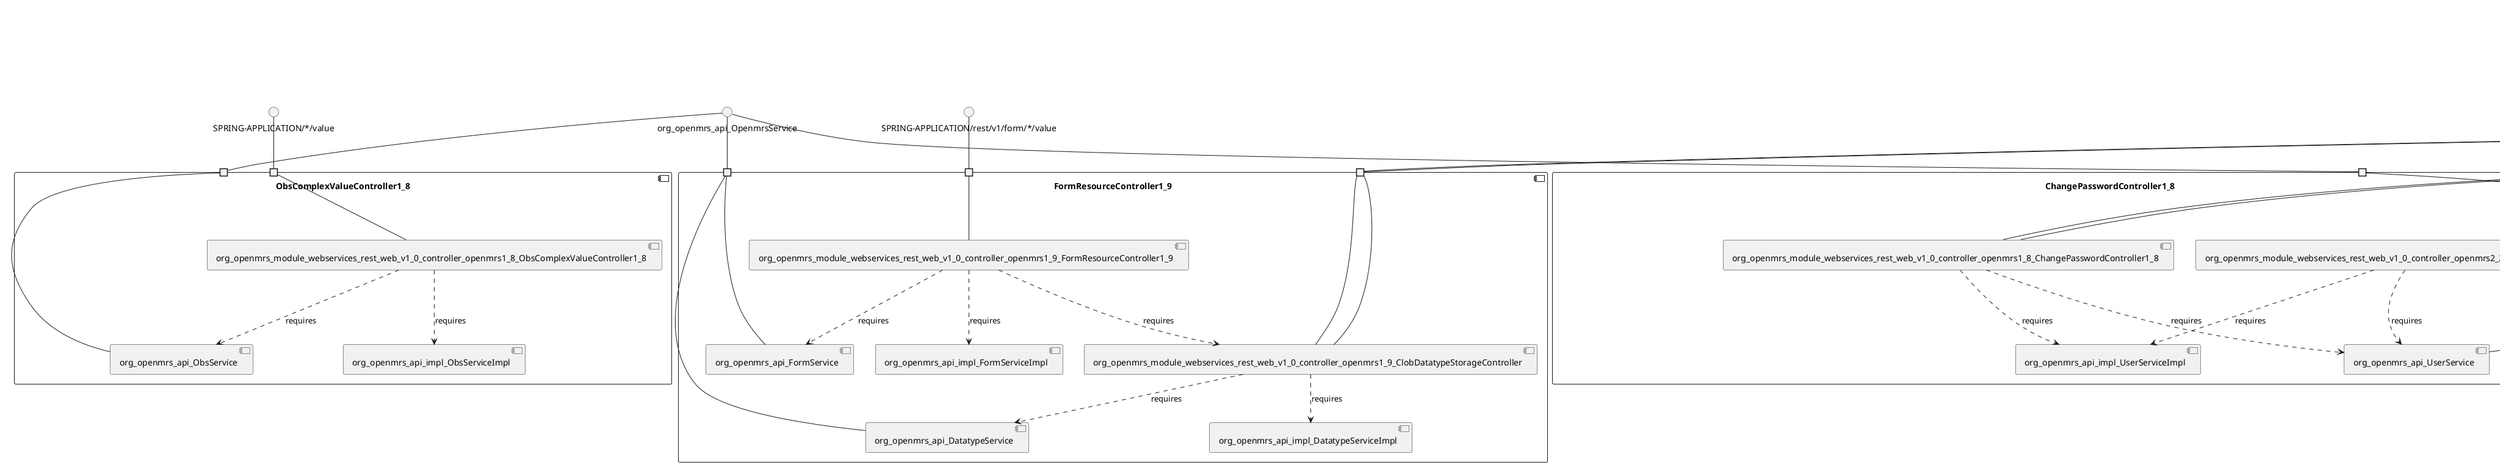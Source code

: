 @startuml
skinparam fixCircleLabelOverlapping true
skinparam componentStyle uml2
component "AddressTemplateController2_0\n\n\n\n\n\n" {
[org_openmrs_module_webservices_rest_web_v1_0_controller_openmrs2_0_AddressTemplateController2_0]
portin " " as AddressTemplateController2_0_requires_SPRING_APPLICATION_
portin " " as AddressTemplateController2_0_requires_SPRING_APPLICATION_
"AddressTemplateController2_0_requires_SPRING_APPLICATION_"--[org_openmrs_module_webservices_rest_web_v1_0_controller_openmrs2_0_AddressTemplateController2_0]
"AddressTemplateController2_0_requires_SPRING_APPLICATION_"--[org_openmrs_module_webservices_rest_web_v1_0_controller_openmrs2_0_AddressTemplateController2_0]
}
interface "SPRING-APPLICATION/" as interface.SPRING_APPLICATION_
interface.SPRING_APPLICATION_--"AddressTemplateController2_0_requires_SPRING_APPLICATION_"
interface "SPRING-APPLICATION/" as interface.SPRING_APPLICATION_
interface.SPRING_APPLICATION_--"AddressTemplateController2_0_requires_SPRING_APPLICATION_"
component "BaseRestController\n\n\n\n\n\n" {
[org_openmrs_module_webservices_rest_web_v1_0_controller_BaseRestController]
}
component "ChangePasswordController1_8\n\n\n\n\n\n" {
[org_openmrs_module_webservices_rest_web_v1_0_controller_openmrs2_2_PasswordResetController2_2]
[org_openmrs_api_UserService]
[org_openmrs_module_webservices_rest_web_v1_0_controller_openmrs1_8_ChangePasswordController1_8]
[org_openmrs_api_impl_UserServiceImpl]
portin " " as ChangePasswordController1_8_requires_SPRING_APPLICATION_
portin " " as ChangePasswordController1_8_requires_SPRING_APPLICATION_
portin " " as ChangePasswordController1_8_requires_org_openmrs_api_OpenmrsService
portin " " as ChangePasswordController1_8_requires_SPRING_APPLICATION_
[org_openmrs_module_webservices_rest_web_v1_0_controller_openmrs1_8_ChangePasswordController1_8]..>[org_openmrs_api_UserService] : requires
[org_openmrs_module_webservices_rest_web_v1_0_controller_openmrs2_2_PasswordResetController2_2]..>[org_openmrs_api_impl_UserServiceImpl] : requires
[org_openmrs_module_webservices_rest_web_v1_0_controller_openmrs2_2_PasswordResetController2_2]..>[org_openmrs_api_UserService] : requires
[org_openmrs_module_webservices_rest_web_v1_0_controller_openmrs1_8_ChangePasswordController1_8]..>[org_openmrs_api_impl_UserServiceImpl] : requires
"ChangePasswordController1_8_requires_SPRING_APPLICATION_"--[org_openmrs_module_webservices_rest_web_v1_0_controller_openmrs1_8_ChangePasswordController1_8]
"ChangePasswordController1_8_requires_SPRING_APPLICATION_"--[org_openmrs_module_webservices_rest_web_v1_0_controller_openmrs2_2_PasswordResetController2_2]
"ChangePasswordController1_8_requires_SPRING_APPLICATION_"--[org_openmrs_module_webservices_rest_web_v1_0_controller_openmrs1_8_ChangePasswordController1_8]
"ChangePasswordController1_8_requires_org_openmrs_api_OpenmrsService"--[org_openmrs_api_UserService]
"ChangePasswordController1_8_requires_SPRING_APPLICATION_"--[org_openmrs_module_webservices_rest_web_v1_0_controller_openmrs2_2_PasswordResetController2_2]
}
interface "SPRING-APPLICATION/" as interface.SPRING_APPLICATION_
interface.SPRING_APPLICATION_--"ChangePasswordController1_8_requires_SPRING_APPLICATION_"
interface "SPRING-APPLICATION/" as interface.SPRING_APPLICATION_
interface.SPRING_APPLICATION_--"ChangePasswordController1_8_requires_SPRING_APPLICATION_"
interface "SPRING-APPLICATION/" as interface.SPRING_APPLICATION_
interface.SPRING_APPLICATION_--"ChangePasswordController1_8_requires_SPRING_APPLICATION_"
interface "org_openmrs_api_OpenmrsService" as interface.org_openmrs_api_OpenmrsService
interface.org_openmrs_api_OpenmrsService--"ChangePasswordController1_8_requires_org_openmrs_api_OpenmrsService"
component "ConceptReferenceController1_9\n\n\n\n\n\n" {
[org_openmrs_module_webservices_rest_web_v1_0_controller_openmrs1_9_ConceptReferenceController1_9]
portin " " as ConceptReferenceController1_9_requires_SPRING_APPLICATION_
portin " " as ConceptReferenceController1_9_requires_SPRING_APPLICATION_
"ConceptReferenceController1_9_requires_SPRING_APPLICATION_"--[org_openmrs_module_webservices_rest_web_v1_0_controller_openmrs1_9_ConceptReferenceController1_9]
"ConceptReferenceController1_9_requires_SPRING_APPLICATION_"--[org_openmrs_module_webservices_rest_web_v1_0_controller_openmrs1_9_ConceptReferenceController1_9]
}
interface "SPRING-APPLICATION/" as interface.SPRING_APPLICATION_
interface.SPRING_APPLICATION_--"ConceptReferenceController1_9_requires_SPRING_APPLICATION_"
interface "SPRING-APPLICATION/" as interface.SPRING_APPLICATION_
interface.SPRING_APPLICATION_--"ConceptReferenceController1_9_requires_SPRING_APPLICATION_"
component "FormResourceController1_9\n\n\n\n\n\n" {
[org_openmrs_api_impl_FormServiceImpl]
[org_openmrs_module_webservices_rest_web_v1_0_controller_openmrs1_9_ClobDatatypeStorageController]
[org_openmrs_api_impl_DatatypeServiceImpl]
[org_openmrs_api_DatatypeService]
[org_openmrs_api_FormService]
[org_openmrs_module_webservices_rest_web_v1_0_controller_openmrs1_9_FormResourceController1_9]
portin " " as FormResourceController1_9_requires_org_openmrs_api_OpenmrsService
portin " " as FormResourceController1_9_requires_SPRING_APPLICATION_rest_v1_form_value
portin " " as FormResourceController1_9_requires_SPRING_APPLICATION_
portin " " as FormResourceController1_9_requires_SPRING_APPLICATION_
[org_openmrs_module_webservices_rest_web_v1_0_controller_openmrs1_9_FormResourceController1_9]..>[org_openmrs_module_webservices_rest_web_v1_0_controller_openmrs1_9_ClobDatatypeStorageController] : requires
[org_openmrs_module_webservices_rest_web_v1_0_controller_openmrs1_9_ClobDatatypeStorageController]..>[org_openmrs_api_DatatypeService] : requires
[org_openmrs_module_webservices_rest_web_v1_0_controller_openmrs1_9_ClobDatatypeStorageController]..>[org_openmrs_api_impl_DatatypeServiceImpl] : requires
[org_openmrs_module_webservices_rest_web_v1_0_controller_openmrs1_9_FormResourceController1_9]..>[org_openmrs_api_impl_FormServiceImpl] : requires
[org_openmrs_module_webservices_rest_web_v1_0_controller_openmrs1_9_FormResourceController1_9]..>[org_openmrs_api_FormService] : requires
"FormResourceController1_9_requires_SPRING_APPLICATION_"--[org_openmrs_module_webservices_rest_web_v1_0_controller_openmrs1_9_ClobDatatypeStorageController]
"FormResourceController1_9_requires_org_openmrs_api_OpenmrsService"--[org_openmrs_api_FormService]
"FormResourceController1_9_requires_SPRING_APPLICATION_"--[org_openmrs_module_webservices_rest_web_v1_0_controller_openmrs1_9_ClobDatatypeStorageController]
"FormResourceController1_9_requires_org_openmrs_api_OpenmrsService"--[org_openmrs_api_DatatypeService]
"FormResourceController1_9_requires_SPRING_APPLICATION_rest_v1_form_value"--[org_openmrs_module_webservices_rest_web_v1_0_controller_openmrs1_9_FormResourceController1_9]
}
interface "SPRING-APPLICATION/" as interface.SPRING_APPLICATION_
interface.SPRING_APPLICATION_--"FormResourceController1_9_requires_SPRING_APPLICATION_"
interface "SPRING-APPLICATION/" as interface.SPRING_APPLICATION_
interface.SPRING_APPLICATION_--"FormResourceController1_9_requires_SPRING_APPLICATION_"
interface "SPRING-APPLICATION/rest/v1/form/*/value" as interface.SPRING_APPLICATION_rest_v1_form_value
interface.SPRING_APPLICATION_rest_v1_form_value--"FormResourceController1_9_requires_SPRING_APPLICATION_rest_v1_form_value"
interface "org_openmrs_api_OpenmrsService" as interface.org_openmrs_api_OpenmrsService
interface.org_openmrs_api_OpenmrsService--"FormResourceController1_9_requires_org_openmrs_api_OpenmrsService"
component "ImplementationIdController2_0\n\n\n\n\n\n" {
[org_openmrs_module_webservices_rest_web_v1_0_controller_openmrs2_0_ImplementationIdController2_0]
portin " " as ImplementationIdController2_0_requires_SPRING_APPLICATION_
portin " " as ImplementationIdController2_0_requires_SPRING_APPLICATION_
"ImplementationIdController2_0_requires_SPRING_APPLICATION_"--[org_openmrs_module_webservices_rest_web_v1_0_controller_openmrs2_0_ImplementationIdController2_0]
"ImplementationIdController2_0_requires_SPRING_APPLICATION_"--[org_openmrs_module_webservices_rest_web_v1_0_controller_openmrs2_0_ImplementationIdController2_0]
}
interface "SPRING-APPLICATION/" as interface.SPRING_APPLICATION_
interface.SPRING_APPLICATION_--"ImplementationIdController2_0_requires_SPRING_APPLICATION_"
interface "SPRING-APPLICATION/" as interface.SPRING_APPLICATION_
interface.SPRING_APPLICATION_--"ImplementationIdController2_0_requires_SPRING_APPLICATION_"
component "LocaleAndThemeConfigurationController2_0\n\n\n\n\n\n" {
[org_openmrs_module_webservices_rest_web_v1_0_controller_openmrs2_0_LocaleAndThemeConfigurationController2_0]
portin " " as LocaleAndThemeConfigurationController2_0_requires_SPRING_APPLICATION_
"LocaleAndThemeConfigurationController2_0_requires_SPRING_APPLICATION_"--[org_openmrs_module_webservices_rest_web_v1_0_controller_openmrs2_0_LocaleAndThemeConfigurationController2_0]
}
interface "SPRING-APPLICATION/" as interface.SPRING_APPLICATION_
interface.SPRING_APPLICATION_--"LocaleAndThemeConfigurationController2_0_requires_SPRING_APPLICATION_"
component "LoggedInUsersController2_0\n\n\n\n\n\n" {
[org_openmrs_module_webservices_rest_web_v1_0_controller_openmrs2_0_LoggedInUsersController2_0]
portin " " as LoggedInUsersController2_0_requires_SPRING_APPLICATION_
portin " " as LoggedInUsersController2_0_requires_SPRING_APPLICATION_
"LoggedInUsersController2_0_requires_SPRING_APPLICATION_"--[org_openmrs_module_webservices_rest_web_v1_0_controller_openmrs2_0_LoggedInUsersController2_0]
"LoggedInUsersController2_0_requires_SPRING_APPLICATION_"--[org_openmrs_module_webservices_rest_web_v1_0_controller_openmrs2_0_LoggedInUsersController2_0]
}
interface "SPRING-APPLICATION/" as interface.SPRING_APPLICATION_
interface.SPRING_APPLICATION_--"LoggedInUsersController2_0_requires_SPRING_APPLICATION_"
interface "SPRING-APPLICATION/" as interface.SPRING_APPLICATION_
interface.SPRING_APPLICATION_--"LoggedInUsersController2_0_requires_SPRING_APPLICATION_"
component "NameTemplateController2_0\n\n\n\n\n\n" {
[org_openmrs_module_webservices_rest_web_v1_0_controller_openmrs2_0_NameTemplateController2_0]
portin " " as NameTemplateController2_0_requires_SPRING_APPLICATION_
portin " " as NameTemplateController2_0_requires_SPRING_APPLICATION_
"NameTemplateController2_0_requires_SPRING_APPLICATION_"--[org_openmrs_module_webservices_rest_web_v1_0_controller_openmrs2_0_NameTemplateController2_0]
"NameTemplateController2_0_requires_SPRING_APPLICATION_"--[org_openmrs_module_webservices_rest_web_v1_0_controller_openmrs2_0_NameTemplateController2_0]
}
interface "SPRING-APPLICATION/" as interface.SPRING_APPLICATION_
interface.SPRING_APPLICATION_--"NameTemplateController2_0_requires_SPRING_APPLICATION_"
interface "SPRING-APPLICATION/" as interface.SPRING_APPLICATION_
interface.SPRING_APPLICATION_--"NameTemplateController2_0_requires_SPRING_APPLICATION_"
component "ObsComplexValueController1_8\n\n\n\n\n\n" {
[org_openmrs_api_ObsService]
[org_openmrs_module_webservices_rest_web_v1_0_controller_openmrs1_8_ObsComplexValueController1_8]
[org_openmrs_api_impl_ObsServiceImpl]
portin " " as ObsComplexValueController1_8_requires_org_openmrs_api_OpenmrsService
portin " " as ObsComplexValueController1_8_requires_SPRING_APPLICATION_value
[org_openmrs_module_webservices_rest_web_v1_0_controller_openmrs1_8_ObsComplexValueController1_8]..>[org_openmrs_api_ObsService] : requires
[org_openmrs_module_webservices_rest_web_v1_0_controller_openmrs1_8_ObsComplexValueController1_8]..>[org_openmrs_api_impl_ObsServiceImpl] : requires
"ObsComplexValueController1_8_requires_SPRING_APPLICATION_value"--[org_openmrs_module_webservices_rest_web_v1_0_controller_openmrs1_8_ObsComplexValueController1_8]
"ObsComplexValueController1_8_requires_org_openmrs_api_OpenmrsService"--[org_openmrs_api_ObsService]
}
interface "SPRING-APPLICATION/*/value" as interface.SPRING_APPLICATION_value
interface.SPRING_APPLICATION_value--"ObsComplexValueController1_8_requires_SPRING_APPLICATION_value"
interface "org_openmrs_api_OpenmrsService" as interface.org_openmrs_api_OpenmrsService
interface.org_openmrs_api_OpenmrsService--"ObsComplexValueController1_8_requires_org_openmrs_api_OpenmrsService"
component "SearchIndexController2_0\n\n\n\n\n\n" {
[org_openmrs_module_webservices_rest_web_v1_0_controller_BaseUriSetup]
[org_openmrs_module_webservices_rest_web_v1_0_controller_openmrs1_8_HL7MessageController1_8]
[org_openmrs_module_webservices_rest_web_v1_0_controller_openmrs1_9_SessionController1_9]
[org_openmrs_module_webservices_rest_web_api_impl_RestServiceImpl]
[org_openmrs_module_webservices_rest_web_v1_0_controller_MainSubResourceController]
[org_openmrs_module_webservices_rest_web_api_RestService]
[org_openmrs_module_webservices_rest_web_v1_0_controller_MainResourceController]
[org_openmrs_module_webservices_rest_web_v1_0_controller_openmrs2_0_ClearDbCacheController2_0]
[org_openmrs_module_webservices_rest_web_v1_0_controller_openmrs2_0_SearchIndexController2_0]
portin " " as SearchIndexController2_0_requires_SPRING_APPLICATION_
portin " " as SearchIndexController2_0_requires_SPRING_APPLICATION_
portin " " as SearchIndexController2_0_requires_SPRING_APPLICATION_
portin " " as SearchIndexController2_0_requires_SPRING_APPLICATION_rest_v1_hl7
portin " " as SearchIndexController2_0_requires_SPRING_APPLICATION_
portin " " as SearchIndexController2_0_requires_SPRING_APPLICATION_
portin " " as SearchIndexController2_0_requires_SPRING_APPLICATION_
[org_openmrs_module_webservices_rest_web_v1_0_controller_openmrs2_0_SearchIndexController2_0]..>[org_openmrs_module_webservices_rest_web_api_impl_RestServiceImpl] : requires
[org_openmrs_module_webservices_rest_web_v1_0_controller_MainResourceController]..>[org_openmrs_module_webservices_rest_web_v1_0_controller_BaseUriSetup] : requires
[org_openmrs_module_webservices_rest_web_v1_0_controller_MainResourceController]..>[org_openmrs_module_webservices_rest_web_api_impl_RestServiceImpl] : requires
[org_openmrs_module_webservices_rest_web_v1_0_controller_openmrs2_0_SearchIndexController2_0]..>[org_openmrs_module_webservices_rest_web_api_RestService] : requires
[org_openmrs_module_webservices_rest_web_v1_0_controller_openmrs2_0_ClearDbCacheController2_0]..>[org_openmrs_module_webservices_rest_web_api_RestService] : requires
[org_openmrs_module_webservices_rest_web_v1_0_controller_openmrs1_9_SessionController1_9]..>[org_openmrs_module_webservices_rest_web_api_RestService] : requires
[org_openmrs_module_webservices_rest_web_v1_0_controller_MainSubResourceController]..>[org_openmrs_module_webservices_rest_web_v1_0_controller_BaseUriSetup] : requires
[org_openmrs_module_webservices_rest_web_v1_0_controller_openmrs1_8_HL7MessageController1_8]..>[org_openmrs_module_webservices_rest_web_v1_0_controller_MainResourceController] : requires
[org_openmrs_module_webservices_rest_web_v1_0_controller_MainSubResourceController]..>[org_openmrs_module_webservices_rest_web_api_impl_RestServiceImpl] : requires
[org_openmrs_module_webservices_rest_web_v1_0_controller_MainResourceController]..>[org_openmrs_module_webservices_rest_web_api_RestService] : requires
[org_openmrs_module_webservices_rest_web_v1_0_controller_openmrs1_9_SessionController1_9]..>[org_openmrs_module_webservices_rest_web_api_impl_RestServiceImpl] : requires
[org_openmrs_module_webservices_rest_web_v1_0_controller_MainSubResourceController]..>[org_openmrs_module_webservices_rest_web_api_RestService] : requires
[org_openmrs_module_webservices_rest_web_v1_0_controller_openmrs2_0_ClearDbCacheController2_0]..>[org_openmrs_module_webservices_rest_web_api_impl_RestServiceImpl] : requires
"SearchIndexController2_0_requires_SPRING_APPLICATION_"--[org_openmrs_module_webservices_rest_web_v1_0_controller_openmrs2_0_ClearDbCacheController2_0]
"SearchIndexController2_0_requires_SPRING_APPLICATION_"--[org_openmrs_module_webservices_rest_web_v1_0_controller_openmrs1_9_SessionController1_9]
"SearchIndexController2_0_requires_SPRING_APPLICATION_"--[org_openmrs_module_webservices_rest_web_v1_0_controller_MainSubResourceController]
"SearchIndexController2_0_requires_SPRING_APPLICATION_"--[org_openmrs_module_webservices_rest_web_v1_0_controller_openmrs2_0_SearchIndexController2_0]
"SearchIndexController2_0_requires_SPRING_APPLICATION_"--[org_openmrs_module_webservices_rest_web_v1_0_controller_MainResourceController]
"SearchIndexController2_0_requires_SPRING_APPLICATION_"--[org_openmrs_module_webservices_rest_web_v1_0_controller_openmrs2_0_SearchIndexController2_0]
"SearchIndexController2_0_requires_SPRING_APPLICATION_"--[org_openmrs_module_webservices_rest_web_v1_0_controller_MainSubResourceController]
"SearchIndexController2_0_requires_SPRING_APPLICATION_"--[org_openmrs_module_webservices_rest_web_v1_0_controller_openmrs2_0_ClearDbCacheController2_0]
"SearchIndexController2_0_requires_SPRING_APPLICATION_"--[org_openmrs_module_webservices_rest_web_v1_0_controller_MainResourceController]
"SearchIndexController2_0_requires_SPRING_APPLICATION_"--[org_openmrs_module_webservices_rest_web_v1_0_controller_openmrs1_9_SessionController1_9]
"SearchIndexController2_0_requires_SPRING_APPLICATION_rest_v1_hl7"--[org_openmrs_module_webservices_rest_web_v1_0_controller_openmrs1_8_HL7MessageController1_8]
}
interface "SPRING-APPLICATION/" as interface.SPRING_APPLICATION_
interface.SPRING_APPLICATION_--"SearchIndexController2_0_requires_SPRING_APPLICATION_"
interface "SPRING-APPLICATION/" as interface.SPRING_APPLICATION_
interface.SPRING_APPLICATION_--"SearchIndexController2_0_requires_SPRING_APPLICATION_"
interface "SPRING-APPLICATION/" as interface.SPRING_APPLICATION_
interface.SPRING_APPLICATION_--"SearchIndexController2_0_requires_SPRING_APPLICATION_"
interface "SPRING-APPLICATION/" as interface.SPRING_APPLICATION_
interface.SPRING_APPLICATION_--"SearchIndexController2_0_requires_SPRING_APPLICATION_"
interface "SPRING-APPLICATION/" as interface.SPRING_APPLICATION_
interface.SPRING_APPLICATION_--"SearchIndexController2_0_requires_SPRING_APPLICATION_"
interface "SPRING-APPLICATION/" as interface.SPRING_APPLICATION_
interface.SPRING_APPLICATION_--"SearchIndexController2_0_requires_SPRING_APPLICATION_"
interface "SPRING-APPLICATION/rest/v1/hl7" as interface.SPRING_APPLICATION_rest_v1_hl7
interface.SPRING_APPLICATION_rest_v1_hl7--"SearchIndexController2_0_requires_SPRING_APPLICATION_rest_v1_hl7"
component "SettingsFormController\n\n\n\n\n\n" {
[org_openmrs_module_webservices_rest_web_controller_SettingsFormController]
portin " " as SettingsFormController_requires_SPRING_APPLICATION_module_webservices_rest_settings
"SettingsFormController_requires_SPRING_APPLICATION_module_webservices_rest_settings"--[org_openmrs_module_webservices_rest_web_controller_SettingsFormController]
}
interface "SPRING-APPLICATION/module/webservices/rest/settings" as interface.SPRING_APPLICATION_module_webservices_rest_settings
interface.SPRING_APPLICATION_module_webservices_rest_settings--"SettingsFormController_requires_SPRING_APPLICATION_module_webservices_rest_settings"
component "SwaggerDocController\n\n\n\n\n\n" {
[org_openmrs_module_webservices_rest_web_controller_SwaggerDocController]
portin " " as SwaggerDocController_requires_SPRING_APPLICATION_module_webservices_rest_apiDocs
"SwaggerDocController_requires_SPRING_APPLICATION_module_webservices_rest_apiDocs"--[org_openmrs_module_webservices_rest_web_controller_SwaggerDocController]
}
interface "SPRING-APPLICATION/module/webservices/rest/apiDocs" as interface.SPRING_APPLICATION_module_webservices_rest_apiDocs
interface.SPRING_APPLICATION_module_webservices_rest_apiDocs--"SwaggerDocController_requires_SPRING_APPLICATION_module_webservices_rest_apiDocs"
component "SwaggerSpecificationController\n\n\n\n\n\n" {
[org_openmrs_module_webservices_rest_web_controller_SwaggerSpecificationController]
portin " " as SwaggerSpecificationController_requires_SPRING_APPLICATION_module_webservices_rest_swagger_json
"SwaggerSpecificationController_requires_SPRING_APPLICATION_module_webservices_rest_swagger_json"--[org_openmrs_module_webservices_rest_web_controller_SwaggerSpecificationController]
}
interface "SPRING-APPLICATION/module/webservices/rest/swagger_json" as interface.SPRING_APPLICATION_module_webservices_rest_swagger_json
interface.SPRING_APPLICATION_module_webservices_rest_swagger_json--"SwaggerSpecificationController_requires_SPRING_APPLICATION_module_webservices_rest_swagger_json"
component "UnknownResourceController\n\n\n\n\n\n" {
[org_openmrs_module_webservices_rest_web_v1_0_controller_UnknownResourceController]
portin " " as UnknownResourceController_requires_SPRING_APPLICATION_rest_unknownResource
"UnknownResourceController_requires_SPRING_APPLICATION_rest_unknownResource"--[org_openmrs_module_webservices_rest_web_v1_0_controller_UnknownResourceController]
}
interface "SPRING-APPLICATION/rest/unknownResource" as interface.SPRING_APPLICATION_rest_unknownResource
interface.SPRING_APPLICATION_rest_unknownResource--"UnknownResourceController_requires_SPRING_APPLICATION_rest_unknownResource"
component "VisitConfigurationController2_0\n\n\n\n\n\n" {
[org_openmrs_module_webservices_rest_web_v1_0_controller_openmrs2_0_VisitConfigurationController2_0]
portin " " as VisitConfigurationController2_0_requires_SPRING_APPLICATION_
portin " " as VisitConfigurationController2_0_requires_SPRING_APPLICATION_
"VisitConfigurationController2_0_requires_SPRING_APPLICATION_"--[org_openmrs_module_webservices_rest_web_v1_0_controller_openmrs2_0_VisitConfigurationController2_0]
"VisitConfigurationController2_0_requires_SPRING_APPLICATION_"--[org_openmrs_module_webservices_rest_web_v1_0_controller_openmrs2_0_VisitConfigurationController2_0]
}
interface "SPRING-APPLICATION/" as interface.SPRING_APPLICATION_
interface.SPRING_APPLICATION_--"VisitConfigurationController2_0_requires_SPRING_APPLICATION_"
interface "SPRING-APPLICATION/" as interface.SPRING_APPLICATION_
interface.SPRING_APPLICATION_--"VisitConfigurationController2_0_requires_SPRING_APPLICATION_"

@enduml
